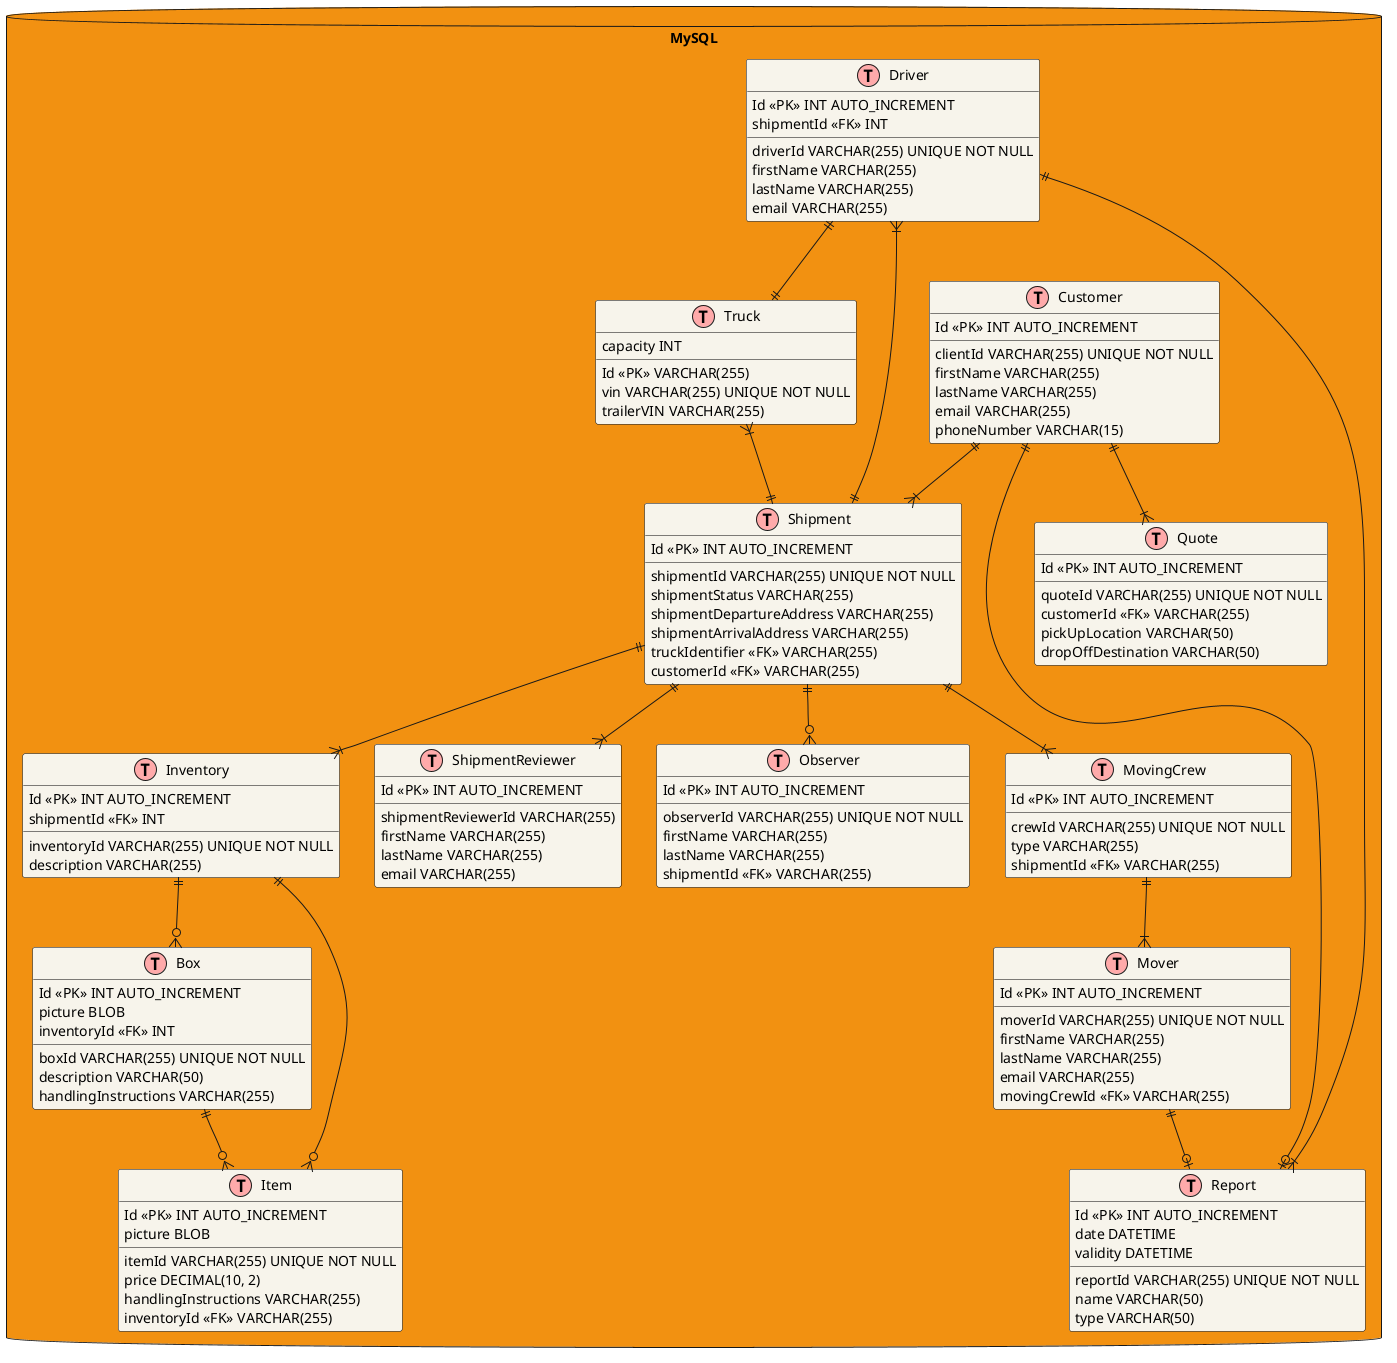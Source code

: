 @startuml

!define TABLE(name) class name << (T,#FFAAAA) >>
!define PRIMARY_KEY(field) field << PK >>
!define FOREIGN_KEY(field) field << FK >>

skinparam class {
    BackgroundColor #f7f4eb
    BorderColor Black
}

skinparam classAttribute {
    BackgroundColor #f7f4eb
    BorderColor Black
}

Database "MySQL" as BoundedContextMySQL #f29111 {

        TABLE(Customer) {
            PRIMARY_KEY(Id) INT AUTO_INCREMENT
            clientId VARCHAR(255) UNIQUE NOT NULL
            firstName VARCHAR(255)
            lastName VARCHAR(255)
            email VARCHAR(255)
            phoneNumber VARCHAR(15)
        }

        TABLE(Truck) {
            PRIMARY_KEY(Id) VARCHAR(255)
            vin VARCHAR(255) UNIQUE NOT NULL
            capacity INT
            trailerVIN VARCHAR(255)
        }

        TABLE(Inventory) {
            PRIMARY_KEY(Id) INT AUTO_INCREMENT
            inventoryId VARCHAR(255) UNIQUE NOT NULL
            FOREIGN_KEY(shipmentId) INT
            description VARCHAR(255)
        }

        TABLE(Item) {
            PRIMARY_KEY(Id) INT AUTO_INCREMENT
            itemId VARCHAR(255) UNIQUE NOT NULL
            price DECIMAL(10, 2)
            picture BLOB
            handlingInstructions VARCHAR(255)
            FOREIGN_KEY(inventoryId) VARCHAR(255)
        }

        TABLE(Box) {
            PRIMARY_KEY(Id) INT AUTO_INCREMENT
            boxId VARCHAR(255) UNIQUE NOT NULL
            picture BLOB
            description VARCHAR(50)
            handlingInstructions VARCHAR(255)
            FOREIGN_KEY(inventoryId) INT
        }

        TABLE(Quote){
            PRIMARY_KEY(Id) INT AUTO_INCREMENT
            quoteId VARCHAR(255) UNIQUE NOT NULL
            FOREIGN_KEY(customerId) VARCHAR(255)
            pickUpLocation VARCHAR(50)
            dropOffDestination VARCHAR(50)
        }

        TABLE(Shipment) {
            PRIMARY_KEY(Id) INT AUTO_INCREMENT
            shipmentId VARCHAR(255) UNIQUE NOT NULL
            shipmentStatus VARCHAR(255)
            shipmentDepartureAddress VARCHAR(255)
            shipmentArrivalAddress VARCHAR(255)
            FOREIGN_KEY(truckIdentifier) VARCHAR(255)
            FOREIGN_KEY(customerId) VARCHAR(255)
        }

        TABLE(MovingCrew) {
            PRIMARY_KEY(Id) INT AUTO_INCREMENT
            crewId VARCHAR(255) UNIQUE NOT NULL
            type VARCHAR(255)
            FOREIGN_KEY(shipmentId) VARCHAR(255)
        }

        TABLE(Mover) {
            PRIMARY_KEY(Id) INT AUTO_INCREMENT
            moverId VARCHAR(255) UNIQUE NOT NULL
            firstName VARCHAR(255)
            lastName VARCHAR(255)
            email VARCHAR(255)
            FOREIGN_KEY(movingCrewId) VARCHAR(255)
        }

        TABLE(Driver) {
            PRIMARY_KEY(Id) INT AUTO_INCREMENT
            driverId VARCHAR(255) UNIQUE NOT NULL
            firstName VARCHAR(255)
            lastName VARCHAR(255)
            email VARCHAR(255)
            FOREIGN_KEY(shipmentId) INT
        }

        TABLE(ShipmentReviewer) {
            PRIMARY_KEY(Id) INT AUTO_INCREMENT
            shipmentReviewerId VARCHAR(255)
            firstName VARCHAR(255)
            lastName VARCHAR(255)
            email VARCHAR(255)
        }

        TABLE(Observer) {
            PRIMARY_KEY(Id) INT AUTO_INCREMENT
            observerId VARCHAR(255) UNIQUE NOT NULL
            firstName VARCHAR(255)
            lastName VARCHAR(255)
            FOREIGN_KEY(shipmentId) VARCHAR(255)
        }

        TABLE(Report) {
            PRIMARY_KEY(Id) INT AUTO_INCREMENT
            reportId VARCHAR(255) UNIQUE NOT NULL
            name VARCHAR(50)
            type VARCHAR(50)
            date DATETIME
            validity DATETIME
        }
}

    Customer ||--|{ Shipment
    Truck }|--|| Shipment
    Shipment ||--|{ MovingCrew
    MovingCrew ||--|{ Mover
    Driver }|--|| Shipment
    Shipment ||--o{ Observer
    Shipment ||--|{ ShipmentReviewer
    Driver ||--|| Truck
    Inventory ||--o{ Box
    Inventory ||--o{ Item
    Box ||--o{ Item
    Customer ||--o| Report
    Driver ||--|{ Report
    Shipment ||--|{ Inventory
    Customer ||--|{ Quote
    Mover ||--o| Report

@enduml